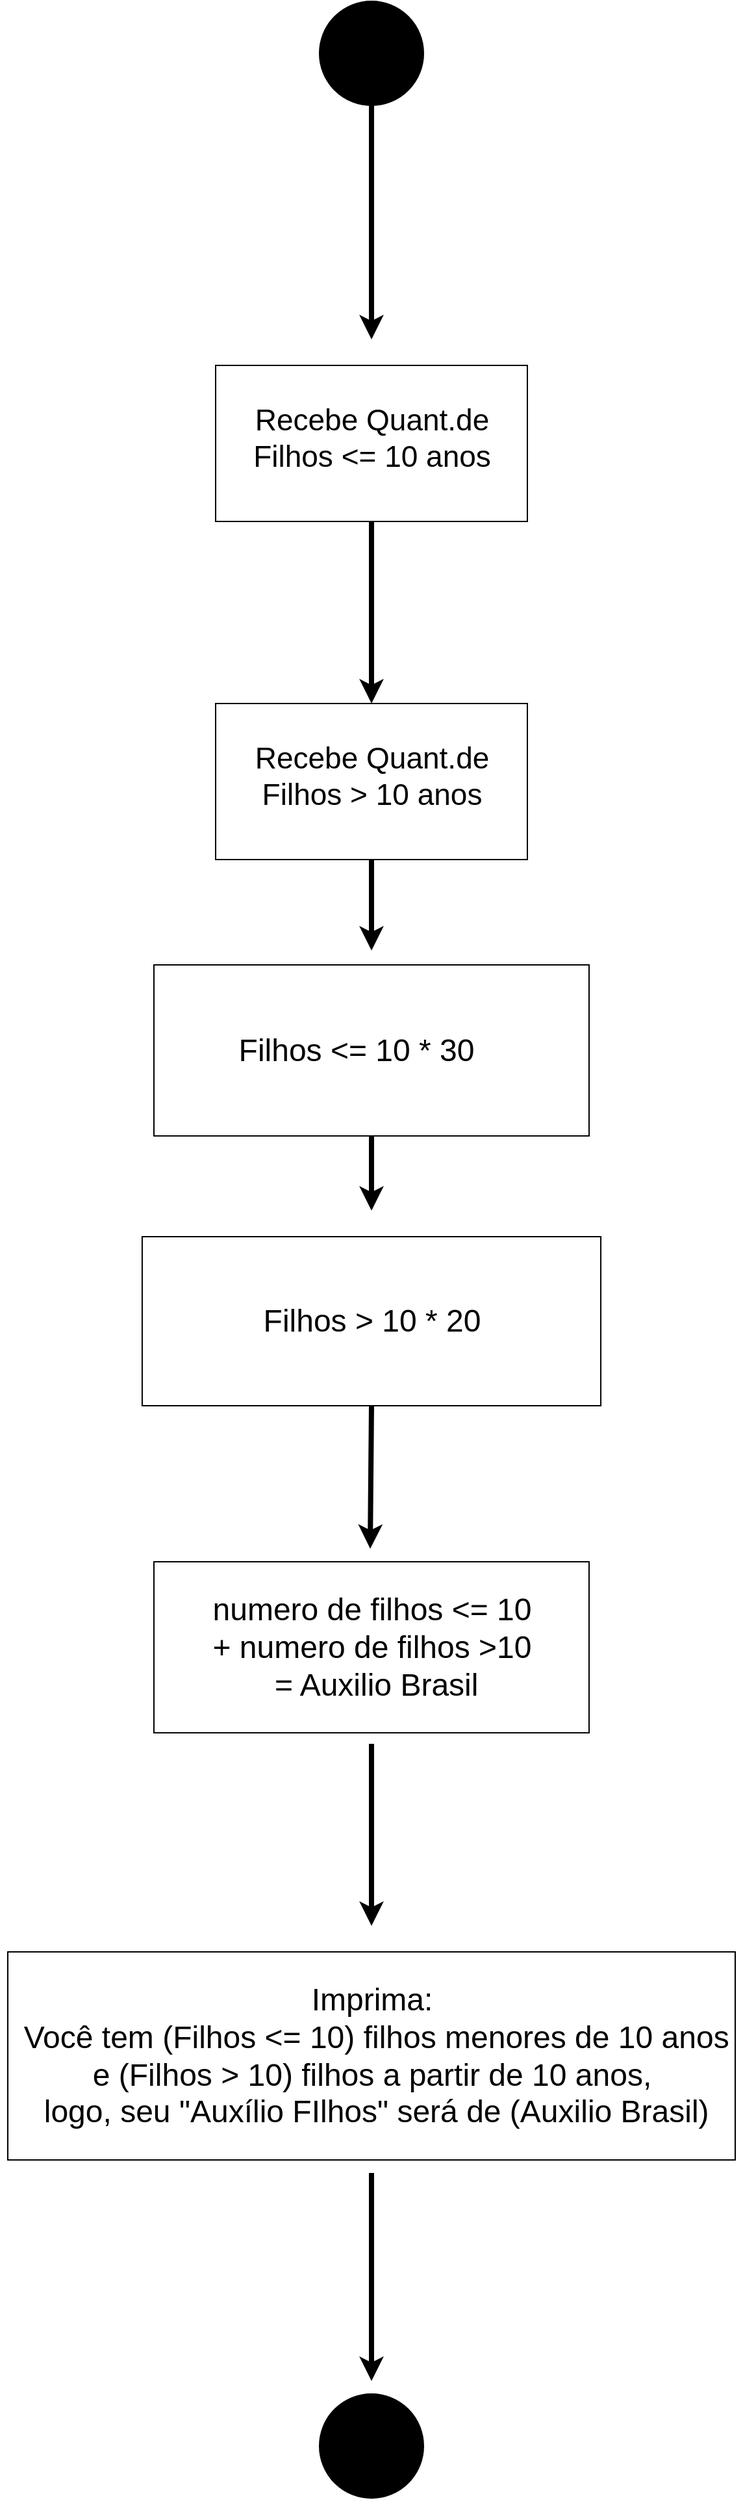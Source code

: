 <mxfile version="20.2.3" type="device"><diagram id="b0XGrrJmBP_6TTwwpjyA" name="Página-1"><mxGraphModel dx="5510" dy="3070" grid="1" gridSize="10" guides="1" tooltips="1" connect="1" arrows="1" fold="1" page="1" pageScale="1" pageWidth="1169" pageHeight="1654" math="0" shadow="0"><root><mxCell id="0"/><mxCell id="1" parent="0"/><mxCell id="sg4QOwekWkJjvQ87oj8d-6" value="" style="group" parent="1" vertex="1" connectable="0"><mxGeometry x="465" y="300" width="240" height="120" as="geometry"/></mxCell><mxCell id="sg4QOwekWkJjvQ87oj8d-2" value="" style="rounded=0;whiteSpace=wrap;html=1;" parent="sg4QOwekWkJjvQ87oj8d-6" vertex="1"><mxGeometry width="240" height="120" as="geometry"/></mxCell><mxCell id="sg4QOwekWkJjvQ87oj8d-5" value="&lt;font style=&quot;font-size: 23px;&quot;&gt;Recebe Quant.de &lt;br&gt;Filhos &amp;lt;= 10 anos&lt;br&gt;&lt;br&gt;&lt;/font&gt;" style="text;html=1;resizable=0;autosize=1;align=center;verticalAlign=middle;points=[];fillColor=none;strokeColor=none;rounded=0;" parent="sg4QOwekWkJjvQ87oj8d-6" vertex="1"><mxGeometry x="15" y="20" width="210" height="100" as="geometry"/></mxCell><mxCell id="sg4QOwekWkJjvQ87oj8d-8" value="" style="group" parent="1" vertex="1" connectable="0"><mxGeometry x="465" y="560" width="240" height="120" as="geometry"/></mxCell><mxCell id="sg4QOwekWkJjvQ87oj8d-9" value="" style="rounded=0;whiteSpace=wrap;html=1;" parent="sg4QOwekWkJjvQ87oj8d-8" vertex="1"><mxGeometry width="240" height="120" as="geometry"/></mxCell><mxCell id="sg4QOwekWkJjvQ87oj8d-10" value="&lt;font style=&quot;font-size: 23px;&quot;&gt;Recebe Quant.de &lt;br&gt;Filhos &amp;gt;&amp;nbsp;10 anos&lt;br&gt;&lt;br&gt;&lt;/font&gt;" style="text;html=1;resizable=0;autosize=1;align=center;verticalAlign=middle;points=[];fillColor=none;strokeColor=none;rounded=0;" parent="sg4QOwekWkJjvQ87oj8d-8" vertex="1"><mxGeometry x="20" y="20" width="200" height="100" as="geometry"/></mxCell><mxCell id="sg4QOwekWkJjvQ87oj8d-15" style="edgeStyle=none;rounded=0;orthogonalLoop=1;jettySize=auto;html=1;exitX=0.5;exitY=1;exitDx=0;exitDy=0;fontSize=23;strokeWidth=4;" parent="1" source="sg4QOwekWkJjvQ87oj8d-12" edge="1"><mxGeometry relative="1" as="geometry"><mxPoint x="585" y="280" as="targetPoint"/></mxGeometry></mxCell><mxCell id="sg4QOwekWkJjvQ87oj8d-12" value="" style="ellipse;whiteSpace=wrap;html=1;aspect=fixed;fontSize=23;fillColor=#000000;" parent="1" vertex="1"><mxGeometry x="545" y="20" width="80" height="80" as="geometry"/></mxCell><mxCell id="sg4QOwekWkJjvQ87oj8d-22" style="edgeStyle=none;rounded=0;orthogonalLoop=1;jettySize=auto;html=1;fontSize=23;strokeWidth=4;" parent="1" source="sg4QOwekWkJjvQ87oj8d-5" edge="1"><mxGeometry relative="1" as="geometry"><mxPoint x="585" y="560" as="targetPoint"/></mxGeometry></mxCell><mxCell id="sg4QOwekWkJjvQ87oj8d-26" value="" style="group" parent="1" vertex="1" connectable="0"><mxGeometry x="405" y="970" width="360" height="130" as="geometry"/></mxCell><mxCell id="sg4QOwekWkJjvQ87oj8d-18" value="" style="rounded=0;whiteSpace=wrap;html=1;" parent="sg4QOwekWkJjvQ87oj8d-26" vertex="1"><mxGeometry x="3.461" width="353.076" height="130.0" as="geometry"/></mxCell><mxCell id="sg4QOwekWkJjvQ87oj8d-19" value="&lt;font style=&quot;font-size: 24px;&quot;&gt;Filhos &amp;gt; 10 * 20&lt;br&gt;&lt;/font&gt;" style="text;html=1;resizable=0;autosize=1;align=center;verticalAlign=middle;points=[];fillColor=none;strokeColor=none;rounded=0;" parent="sg4QOwekWkJjvQ87oj8d-26" vertex="1"><mxGeometry x="85" y="45.004" width="190" height="40" as="geometry"/></mxCell><mxCell id="sg4QOwekWkJjvQ87oj8d-27" value="" style="group" parent="1" vertex="1" connectable="0"><mxGeometry x="299.998" y="1520" width="570" height="160" as="geometry"/></mxCell><mxCell id="sg4QOwekWkJjvQ87oj8d-24" value="" style="rounded=0;whiteSpace=wrap;html=1;" parent="sg4QOwekWkJjvQ87oj8d-27" vertex="1"><mxGeometry x="5.002" width="560" height="160" as="geometry"/></mxCell><mxCell id="sg4QOwekWkJjvQ87oj8d-25" value="&lt;font style=&quot;font-size: 24px;&quot;&gt;Imprima:&lt;br&gt;&amp;nbsp;Você tem (Filhos &amp;lt;= 10) filhos menores de 10 anos &lt;br&gt;e (Filhos &amp;gt; 10) filhos a partir de 10 anos,&lt;br&gt;&amp;nbsp;logo, seu &quot;Auxílio FIlhos&quot; será de (Auxilio Brasil)&lt;br&gt;&lt;/font&gt;" style="text;html=1;resizable=0;autosize=1;align=center;verticalAlign=middle;points=[];fillColor=none;strokeColor=none;rounded=0;" parent="sg4QOwekWkJjvQ87oj8d-27" vertex="1"><mxGeometry y="15.002" width="570" height="130" as="geometry"/></mxCell><mxCell id="sg4QOwekWkJjvQ87oj8d-28" value="" style="rounded=0;whiteSpace=wrap;html=1;" parent="1" vertex="1"><mxGeometry x="417.5" y="1220" width="335" height="131.54" as="geometry"/></mxCell><mxCell id="sg4QOwekWkJjvQ87oj8d-32" style="edgeStyle=none;rounded=0;orthogonalLoop=1;jettySize=auto;html=1;fontSize=24;strokeWidth=4;" parent="1" edge="1"><mxGeometry relative="1" as="geometry"><mxPoint x="585" y="1360" as="sourcePoint"/><mxPoint x="585" y="1500" as="targetPoint"/></mxGeometry></mxCell><mxCell id="sg4QOwekWkJjvQ87oj8d-29" value="numero de filhos &amp;lt;= 10 &lt;br&gt;+ numero de filhos &amp;gt;10&lt;br&gt;&amp;nbsp;= Auxilio Brasil" style="text;html=1;resizable=0;autosize=1;align=center;verticalAlign=middle;points=[];fillColor=none;strokeColor=none;rounded=0;fontSize=24;" parent="1" vertex="1"><mxGeometry x="450" y="1235.77" width="270" height="100" as="geometry"/></mxCell><mxCell id="89WpPPPmk7qYo13NkqfY-1" style="edgeStyle=none;rounded=0;orthogonalLoop=1;jettySize=auto;html=1;exitX=0.5;exitY=1;exitDx=0;exitDy=0;strokeWidth=4;" edge="1" parent="1" source="sg4QOwekWkJjvQ87oj8d-18"><mxGeometry relative="1" as="geometry"><mxPoint x="584" y="1210" as="targetPoint"/></mxGeometry></mxCell><mxCell id="89WpPPPmk7qYo13NkqfY-2" value="" style="group" vertex="1" connectable="0" parent="1"><mxGeometry x="417.5" y="761" width="335" height="131.54" as="geometry"/></mxCell><mxCell id="sg4QOwekWkJjvQ87oj8d-1" value="" style="rounded=0;whiteSpace=wrap;html=1;" parent="89WpPPPmk7qYo13NkqfY-2" vertex="1"><mxGeometry width="335" height="131.54" as="geometry"/></mxCell><mxCell id="sg4QOwekWkJjvQ87oj8d-4" value="&lt;font style=&quot;font-size: 24px;&quot;&gt;Filhos &amp;lt;= 10 * 30&lt;br&gt;&lt;/font&gt;" style="text;html=1;resizable=0;autosize=1;align=center;verticalAlign=middle;points=[];fillColor=none;strokeColor=none;rounded=0;" parent="89WpPPPmk7qYo13NkqfY-2" vertex="1"><mxGeometry x="55" y="45.77" width="200" height="40" as="geometry"/></mxCell><mxCell id="89WpPPPmk7qYo13NkqfY-3" style="edgeStyle=none;rounded=0;orthogonalLoop=1;jettySize=auto;html=1;strokeWidth=4;" edge="1" parent="1" source="sg4QOwekWkJjvQ87oj8d-1"><mxGeometry relative="1" as="geometry"><mxPoint x="585" y="950" as="targetPoint"/></mxGeometry></mxCell><mxCell id="89WpPPPmk7qYo13NkqfY-4" style="edgeStyle=none;rounded=0;orthogonalLoop=1;jettySize=auto;html=1;strokeWidth=4;" edge="1" parent="1" source="sg4QOwekWkJjvQ87oj8d-10"><mxGeometry relative="1" as="geometry"><mxPoint x="585" y="750" as="targetPoint"/></mxGeometry></mxCell><mxCell id="89WpPPPmk7qYo13NkqfY-5" value="" style="ellipse;whiteSpace=wrap;html=1;aspect=fixed;fontSize=23;fillColor=#000000;" vertex="1" parent="1"><mxGeometry x="545" y="1860" width="80" height="80" as="geometry"/></mxCell><mxCell id="89WpPPPmk7qYo13NkqfY-6" style="edgeStyle=none;rounded=0;orthogonalLoop=1;jettySize=auto;html=1;strokeWidth=4;" edge="1" parent="1"><mxGeometry relative="1" as="geometry"><mxPoint x="584.998" y="1850" as="targetPoint"/><mxPoint x="585" y="1690" as="sourcePoint"/></mxGeometry></mxCell></root></mxGraphModel></diagram></mxfile>